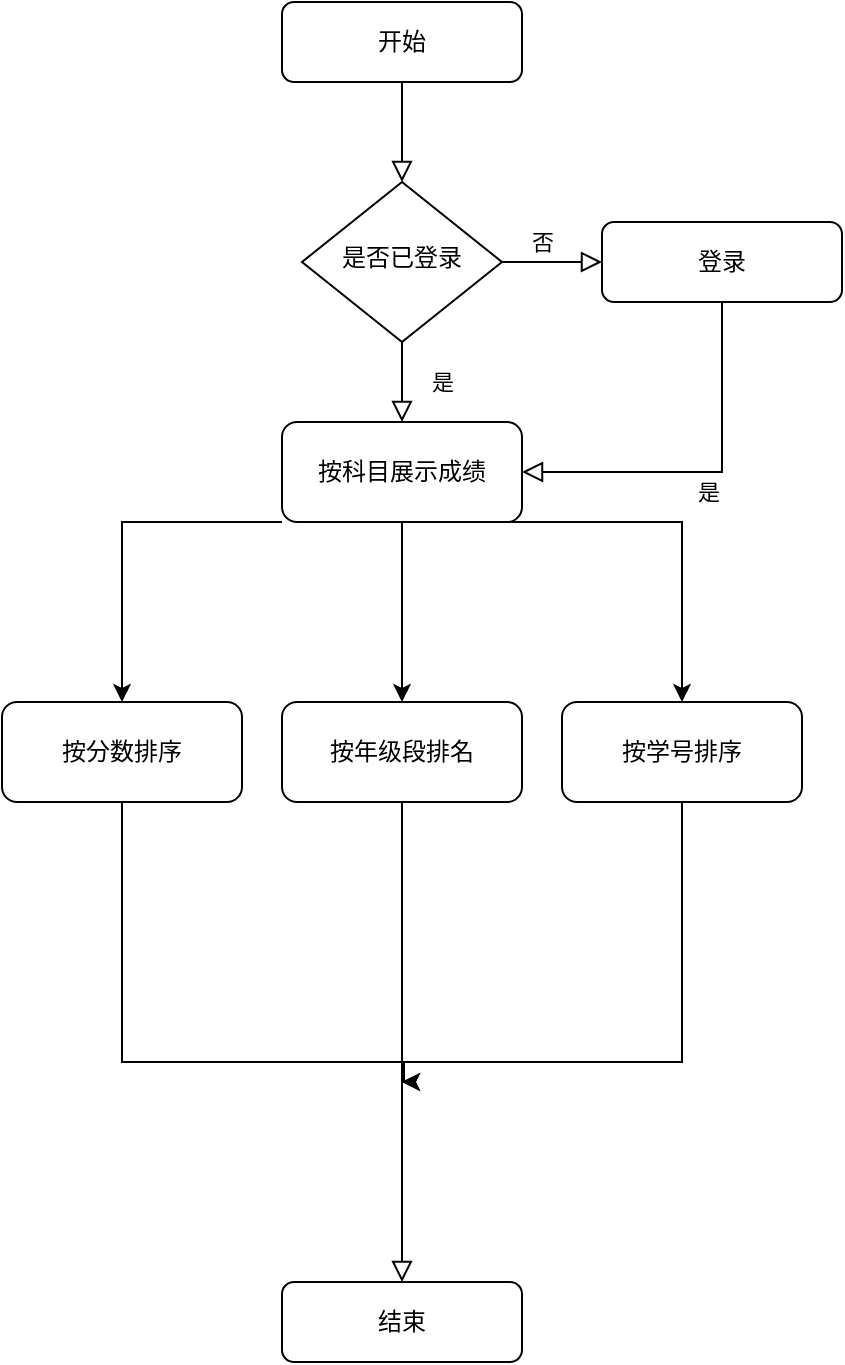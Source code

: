 <mxfile version="21.8.2" type="github">
  <diagram name="第 1 页" id="xIhPA9LXUs8dtcyA-DN-">
    <mxGraphModel dx="1434" dy="758" grid="1" gridSize="10" guides="1" tooltips="1" connect="1" arrows="1" fold="1" page="1" pageScale="1" pageWidth="827" pageHeight="1169" math="0" shadow="0">
      <root>
        <mxCell id="0" />
        <mxCell id="1" parent="0" />
        <mxCell id="8V-34B0vpaqVVvnAFRX6-1" value="" style="rounded=0;html=1;jettySize=auto;orthogonalLoop=1;fontSize=11;endArrow=block;endFill=0;endSize=8;strokeWidth=1;shadow=0;labelBackgroundColor=none;edgeStyle=orthogonalEdgeStyle;" edge="1" parent="1" source="8V-34B0vpaqVVvnAFRX6-2" target="8V-34B0vpaqVVvnAFRX6-5">
          <mxGeometry relative="1" as="geometry" />
        </mxCell>
        <mxCell id="8V-34B0vpaqVVvnAFRX6-2" value="开始" style="rounded=1;whiteSpace=wrap;html=1;fontSize=12;glass=0;strokeWidth=1;shadow=0;" vertex="1" parent="1">
          <mxGeometry x="230" y="80" width="120" height="40" as="geometry" />
        </mxCell>
        <mxCell id="8V-34B0vpaqVVvnAFRX6-3" value="是" style="rounded=0;html=1;jettySize=auto;orthogonalLoop=1;fontSize=11;endArrow=block;endFill=0;endSize=8;strokeWidth=1;shadow=0;labelBackgroundColor=none;edgeStyle=orthogonalEdgeStyle;" edge="1" parent="1" source="8V-34B0vpaqVVvnAFRX6-5">
          <mxGeometry y="20" relative="1" as="geometry">
            <mxPoint as="offset" />
            <mxPoint x="290" y="290" as="targetPoint" />
          </mxGeometry>
        </mxCell>
        <mxCell id="8V-34B0vpaqVVvnAFRX6-4" value="否" style="edgeStyle=orthogonalEdgeStyle;rounded=0;html=1;jettySize=auto;orthogonalLoop=1;fontSize=11;endArrow=block;endFill=0;endSize=8;strokeWidth=1;shadow=0;labelBackgroundColor=none;" edge="1" parent="1" source="8V-34B0vpaqVVvnAFRX6-5" target="8V-34B0vpaqVVvnAFRX6-6">
          <mxGeometry x="-0.2" y="10" relative="1" as="geometry">
            <mxPoint as="offset" />
          </mxGeometry>
        </mxCell>
        <mxCell id="8V-34B0vpaqVVvnAFRX6-5" value="是否已登录" style="rhombus;whiteSpace=wrap;html=1;shadow=0;fontFamily=Helvetica;fontSize=12;align=center;strokeWidth=1;spacing=6;spacingTop=-4;" vertex="1" parent="1">
          <mxGeometry x="240" y="170" width="100" height="80" as="geometry" />
        </mxCell>
        <mxCell id="8V-34B0vpaqVVvnAFRX6-6" value="登录" style="rounded=1;whiteSpace=wrap;html=1;fontSize=12;glass=0;strokeWidth=1;shadow=0;" vertex="1" parent="1">
          <mxGeometry x="390" y="190" width="120" height="40" as="geometry" />
        </mxCell>
        <mxCell id="8V-34B0vpaqVVvnAFRX6-7" value="" style="rounded=0;html=1;jettySize=auto;orthogonalLoop=1;fontSize=11;endArrow=block;endFill=0;endSize=8;strokeWidth=1;shadow=0;labelBackgroundColor=none;edgeStyle=orthogonalEdgeStyle;exitX=0.5;exitY=1;exitDx=0;exitDy=0;" edge="1" parent="1" source="8V-34B0vpaqVVvnAFRX6-16" target="8V-34B0vpaqVVvnAFRX6-10">
          <mxGeometry x="0.343" y="20" relative="1" as="geometry">
            <mxPoint as="offset" />
          </mxGeometry>
        </mxCell>
        <mxCell id="8V-34B0vpaqVVvnAFRX6-8" value="是" style="edgeStyle=orthogonalEdgeStyle;rounded=0;html=1;jettySize=auto;orthogonalLoop=1;fontSize=11;endArrow=block;endFill=0;endSize=8;strokeWidth=1;shadow=0;labelBackgroundColor=none;exitX=0.5;exitY=1;exitDx=0;exitDy=0;entryX=1;entryY=0.5;entryDx=0;entryDy=0;" edge="1" parent="1" source="8V-34B0vpaqVVvnAFRX6-6" target="8V-34B0vpaqVVvnAFRX6-13">
          <mxGeometry y="10" relative="1" as="geometry">
            <mxPoint as="offset" />
            <mxPoint x="340" y="330" as="targetPoint" />
          </mxGeometry>
        </mxCell>
        <mxCell id="8V-34B0vpaqVVvnAFRX6-9" value="" style="edgeStyle=orthogonalEdgeStyle;rounded=0;orthogonalLoop=1;jettySize=auto;html=1;exitX=0.5;exitY=1;exitDx=0;exitDy=0;entryX=0.5;entryY=0;entryDx=0;entryDy=0;" edge="1" parent="1" source="8V-34B0vpaqVVvnAFRX6-13" target="8V-34B0vpaqVVvnAFRX6-16">
          <mxGeometry relative="1" as="geometry">
            <mxPoint x="290" y="370" as="sourcePoint" />
            <mxPoint x="290" y="480" as="targetPoint" />
          </mxGeometry>
        </mxCell>
        <mxCell id="8V-34B0vpaqVVvnAFRX6-10" value="结束" style="rounded=1;whiteSpace=wrap;html=1;fontSize=12;glass=0;strokeWidth=1;shadow=0;" vertex="1" parent="1">
          <mxGeometry x="230" y="720" width="120" height="40" as="geometry" />
        </mxCell>
        <mxCell id="8V-34B0vpaqVVvnAFRX6-18" value="" style="edgeStyle=orthogonalEdgeStyle;rounded=0;orthogonalLoop=1;jettySize=auto;html=1;" edge="1" parent="1" source="8V-34B0vpaqVVvnAFRX6-11">
          <mxGeometry relative="1" as="geometry">
            <mxPoint x="290" y="620" as="targetPoint" />
            <Array as="points">
              <mxPoint x="430" y="610" />
              <mxPoint x="291" y="610" />
            </Array>
          </mxGeometry>
        </mxCell>
        <mxCell id="8V-34B0vpaqVVvnAFRX6-11" value="按学号排序" style="rounded=1;whiteSpace=wrap;html=1;fontSize=12;glass=0;strokeWidth=1;shadow=0;" vertex="1" parent="1">
          <mxGeometry x="370" y="430" width="120" height="50" as="geometry" />
        </mxCell>
        <mxCell id="8V-34B0vpaqVVvnAFRX6-12" value="" style="edgeStyle=orthogonalEdgeStyle;rounded=0;orthogonalLoop=1;jettySize=auto;html=1;" edge="1" parent="1" source="8V-34B0vpaqVVvnAFRX6-13" target="8V-34B0vpaqVVvnAFRX6-14">
          <mxGeometry relative="1" as="geometry">
            <Array as="points">
              <mxPoint x="150" y="340" />
            </Array>
          </mxGeometry>
        </mxCell>
        <mxCell id="8V-34B0vpaqVVvnAFRX6-13" value="按科目展示成绩" style="rounded=1;whiteSpace=wrap;html=1;fontSize=12;glass=0;strokeWidth=1;shadow=0;" vertex="1" parent="1">
          <mxGeometry x="230" y="290" width="120" height="50" as="geometry" />
        </mxCell>
        <mxCell id="8V-34B0vpaqVVvnAFRX6-20" value="" style="edgeStyle=orthogonalEdgeStyle;rounded=0;orthogonalLoop=1;jettySize=auto;html=1;" edge="1" parent="1" source="8V-34B0vpaqVVvnAFRX6-14">
          <mxGeometry relative="1" as="geometry">
            <mxPoint x="290" y="620" as="targetPoint" />
            <Array as="points">
              <mxPoint x="150" y="610" />
              <mxPoint x="291" y="610" />
            </Array>
          </mxGeometry>
        </mxCell>
        <mxCell id="8V-34B0vpaqVVvnAFRX6-14" value="按分数排序" style="rounded=1;whiteSpace=wrap;html=1;fontSize=12;glass=0;strokeWidth=1;shadow=0;" vertex="1" parent="1">
          <mxGeometry x="90" y="430" width="120" height="50" as="geometry" />
        </mxCell>
        <mxCell id="8V-34B0vpaqVVvnAFRX6-15" value="" style="edgeStyle=orthogonalEdgeStyle;rounded=0;orthogonalLoop=1;jettySize=auto;html=1;exitX=0.75;exitY=1;exitDx=0;exitDy=0;" edge="1" parent="1" source="8V-34B0vpaqVVvnAFRX6-13" target="8V-34B0vpaqVVvnAFRX6-11">
          <mxGeometry relative="1" as="geometry">
            <Array as="points">
              <mxPoint x="430" y="340" />
            </Array>
          </mxGeometry>
        </mxCell>
        <mxCell id="8V-34B0vpaqVVvnAFRX6-16" value="按年级段排名" style="rounded=1;whiteSpace=wrap;html=1;fontSize=12;glass=0;strokeWidth=1;shadow=0;" vertex="1" parent="1">
          <mxGeometry x="230" y="430" width="120" height="50" as="geometry" />
        </mxCell>
      </root>
    </mxGraphModel>
  </diagram>
</mxfile>
